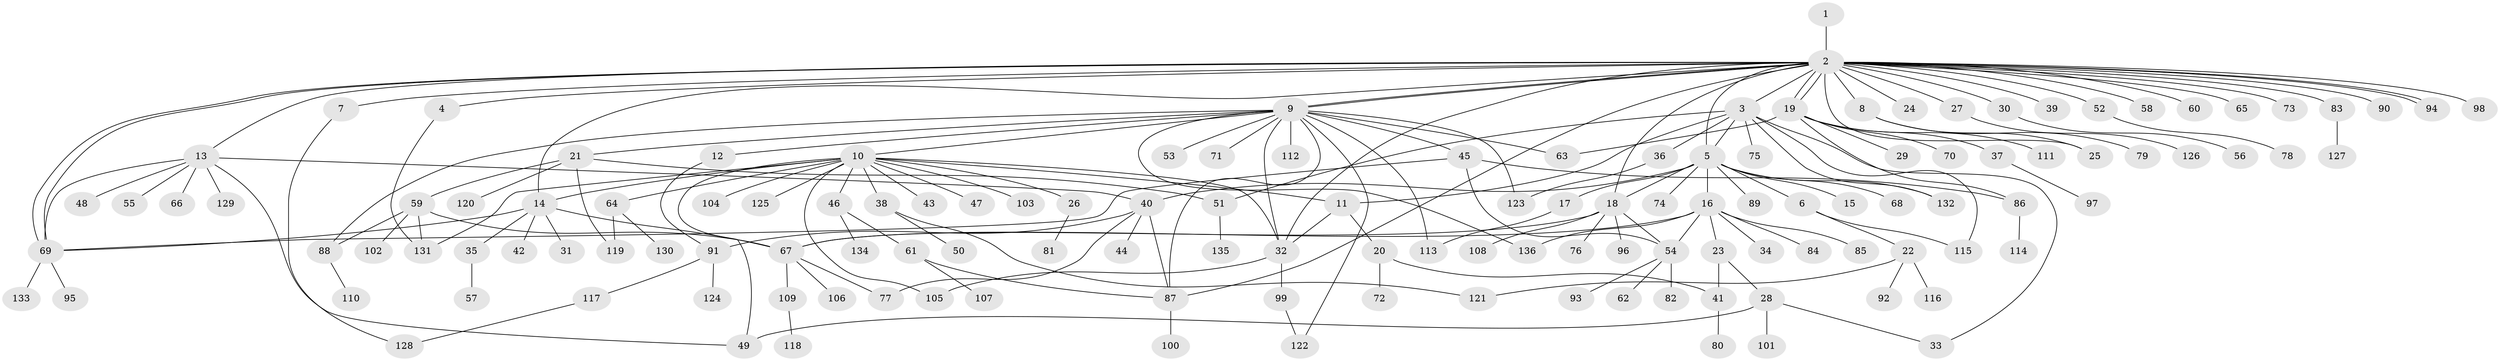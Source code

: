 // Generated by graph-tools (version 1.1) at 2025/35/03/09/25 02:35:45]
// undirected, 136 vertices, 181 edges
graph export_dot {
graph [start="1"]
  node [color=gray90,style=filled];
  1;
  2;
  3;
  4;
  5;
  6;
  7;
  8;
  9;
  10;
  11;
  12;
  13;
  14;
  15;
  16;
  17;
  18;
  19;
  20;
  21;
  22;
  23;
  24;
  25;
  26;
  27;
  28;
  29;
  30;
  31;
  32;
  33;
  34;
  35;
  36;
  37;
  38;
  39;
  40;
  41;
  42;
  43;
  44;
  45;
  46;
  47;
  48;
  49;
  50;
  51;
  52;
  53;
  54;
  55;
  56;
  57;
  58;
  59;
  60;
  61;
  62;
  63;
  64;
  65;
  66;
  67;
  68;
  69;
  70;
  71;
  72;
  73;
  74;
  75;
  76;
  77;
  78;
  79;
  80;
  81;
  82;
  83;
  84;
  85;
  86;
  87;
  88;
  89;
  90;
  91;
  92;
  93;
  94;
  95;
  96;
  97;
  98;
  99;
  100;
  101;
  102;
  103;
  104;
  105;
  106;
  107;
  108;
  109;
  110;
  111;
  112;
  113;
  114;
  115;
  116;
  117;
  118;
  119;
  120;
  121;
  122;
  123;
  124;
  125;
  126;
  127;
  128;
  129;
  130;
  131;
  132;
  133;
  134;
  135;
  136;
  1 -- 2;
  2 -- 3;
  2 -- 4;
  2 -- 5;
  2 -- 7;
  2 -- 8;
  2 -- 9;
  2 -- 9;
  2 -- 13;
  2 -- 14;
  2 -- 18;
  2 -- 19;
  2 -- 19;
  2 -- 24;
  2 -- 25;
  2 -- 27;
  2 -- 30;
  2 -- 32;
  2 -- 39;
  2 -- 52;
  2 -- 58;
  2 -- 60;
  2 -- 65;
  2 -- 69;
  2 -- 69;
  2 -- 73;
  2 -- 83;
  2 -- 87;
  2 -- 90;
  2 -- 94;
  2 -- 94;
  2 -- 98;
  3 -- 5;
  3 -- 11;
  3 -- 33;
  3 -- 36;
  3 -- 51;
  3 -- 75;
  3 -- 115;
  3 -- 132;
  4 -- 131;
  5 -- 6;
  5 -- 15;
  5 -- 16;
  5 -- 17;
  5 -- 18;
  5 -- 40;
  5 -- 68;
  5 -- 74;
  5 -- 89;
  5 -- 132;
  6 -- 22;
  6 -- 115;
  7 -- 128;
  8 -- 25;
  8 -- 79;
  9 -- 10;
  9 -- 12;
  9 -- 21;
  9 -- 32;
  9 -- 45;
  9 -- 53;
  9 -- 63;
  9 -- 71;
  9 -- 87;
  9 -- 88;
  9 -- 112;
  9 -- 113;
  9 -- 122;
  9 -- 123;
  9 -- 136;
  10 -- 11;
  10 -- 14;
  10 -- 26;
  10 -- 32;
  10 -- 38;
  10 -- 43;
  10 -- 46;
  10 -- 47;
  10 -- 49;
  10 -- 64;
  10 -- 103;
  10 -- 104;
  10 -- 105;
  10 -- 125;
  10 -- 131;
  11 -- 20;
  11 -- 32;
  12 -- 91;
  13 -- 40;
  13 -- 48;
  13 -- 49;
  13 -- 55;
  13 -- 66;
  13 -- 69;
  13 -- 129;
  14 -- 31;
  14 -- 35;
  14 -- 42;
  14 -- 67;
  14 -- 69;
  16 -- 23;
  16 -- 34;
  16 -- 54;
  16 -- 67;
  16 -- 84;
  16 -- 85;
  16 -- 136;
  17 -- 113;
  18 -- 54;
  18 -- 67;
  18 -- 76;
  18 -- 96;
  18 -- 108;
  19 -- 29;
  19 -- 37;
  19 -- 63;
  19 -- 70;
  19 -- 86;
  19 -- 111;
  20 -- 41;
  20 -- 72;
  21 -- 51;
  21 -- 59;
  21 -- 119;
  21 -- 120;
  22 -- 92;
  22 -- 116;
  22 -- 121;
  23 -- 28;
  23 -- 41;
  26 -- 81;
  27 -- 126;
  28 -- 33;
  28 -- 49;
  28 -- 101;
  30 -- 56;
  32 -- 99;
  32 -- 105;
  35 -- 57;
  36 -- 123;
  37 -- 97;
  38 -- 50;
  38 -- 121;
  40 -- 44;
  40 -- 77;
  40 -- 87;
  40 -- 91;
  41 -- 80;
  45 -- 54;
  45 -- 69;
  45 -- 86;
  46 -- 61;
  46 -- 134;
  51 -- 135;
  52 -- 78;
  54 -- 62;
  54 -- 82;
  54 -- 93;
  59 -- 67;
  59 -- 88;
  59 -- 102;
  59 -- 131;
  61 -- 87;
  61 -- 107;
  64 -- 119;
  64 -- 130;
  67 -- 77;
  67 -- 106;
  67 -- 109;
  69 -- 95;
  69 -- 133;
  83 -- 127;
  86 -- 114;
  87 -- 100;
  88 -- 110;
  91 -- 117;
  91 -- 124;
  99 -- 122;
  109 -- 118;
  117 -- 128;
}
